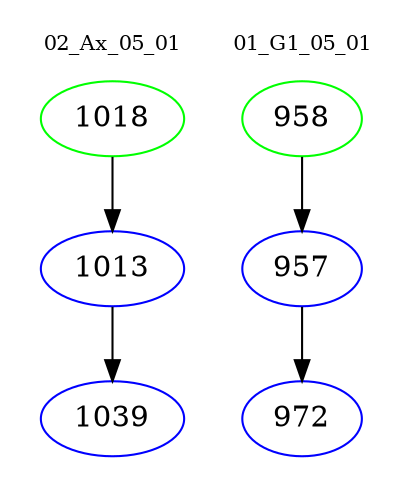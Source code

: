 digraph{
subgraph cluster_0 {
color = white
label = "02_Ax_05_01";
fontsize=10;
T0_1018 [label="1018", color="green"]
T0_1018 -> T0_1013 [color="black"]
T0_1013 [label="1013", color="blue"]
T0_1013 -> T0_1039 [color="black"]
T0_1039 [label="1039", color="blue"]
}
subgraph cluster_1 {
color = white
label = "01_G1_05_01";
fontsize=10;
T1_958 [label="958", color="green"]
T1_958 -> T1_957 [color="black"]
T1_957 [label="957", color="blue"]
T1_957 -> T1_972 [color="black"]
T1_972 [label="972", color="blue"]
}
}
